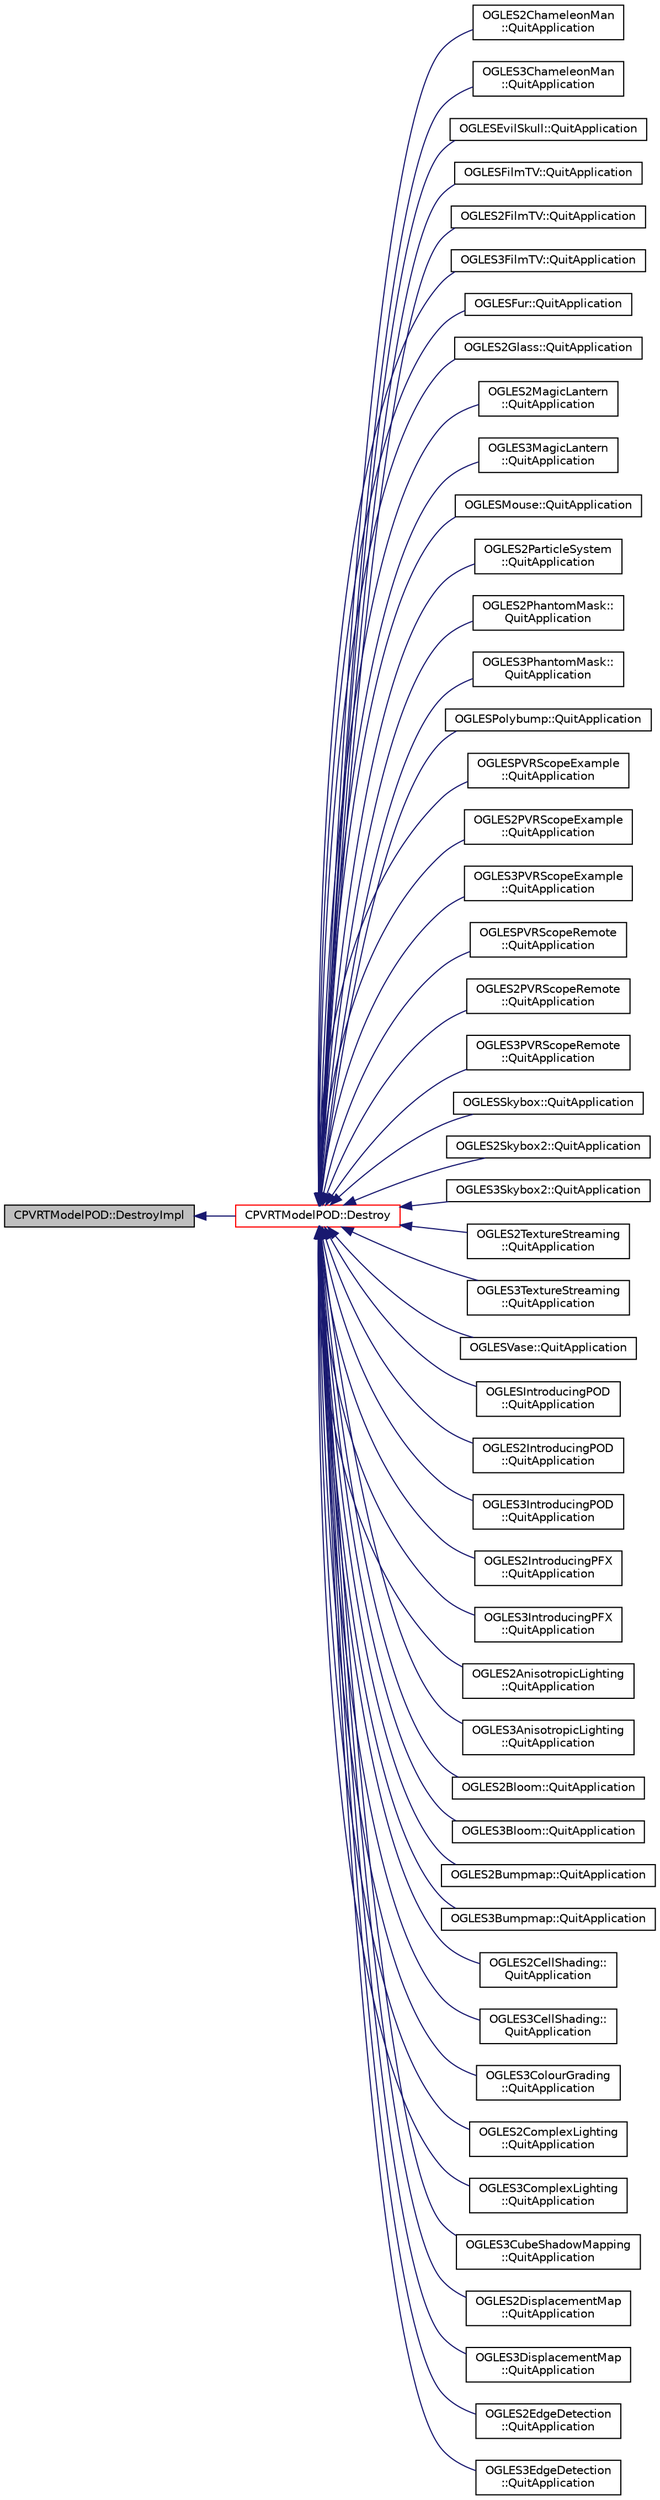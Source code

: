 digraph "CPVRTModelPOD::DestroyImpl"
{
  edge [fontname="Helvetica",fontsize="10",labelfontname="Helvetica",labelfontsize="10"];
  node [fontname="Helvetica",fontsize="10",shape=record];
  rankdir="LR";
  Node1 [label="CPVRTModelPOD::DestroyImpl",height=0.2,width=0.4,color="black", fillcolor="grey75", style="filled", fontcolor="black"];
  Node1 -> Node2 [dir="back",color="midnightblue",fontsize="10",style="solid",fontname="Helvetica"];
  Node2 [label="CPVRTModelPOD::Destroy",height=0.2,width=0.4,color="red", fillcolor="white", style="filled",URL="$class_c_p_v_r_t_model_p_o_d.html#a8a15860a44e4ad22d3c486e17e89226c",tooltip="Frees the memory allocated to store the scene in pScene. "];
  Node2 -> Node3 [dir="back",color="midnightblue",fontsize="10",style="solid",fontname="Helvetica"];
  Node3 [label="OGLES2ChameleonMan\l::QuitApplication",height=0.2,width=0.4,color="black", fillcolor="white", style="filled",URL="$class_o_g_l_e_s2_chameleon_man.html#a977ebc542d791f3dbd865834a1d0c59f"];
  Node2 -> Node4 [dir="back",color="midnightblue",fontsize="10",style="solid",fontname="Helvetica"];
  Node4 [label="OGLES3ChameleonMan\l::QuitApplication",height=0.2,width=0.4,color="black", fillcolor="white", style="filled",URL="$class_o_g_l_e_s3_chameleon_man.html#abfadb7b30e774ac5a49aefbd7b11cdcf"];
  Node2 -> Node5 [dir="back",color="midnightblue",fontsize="10",style="solid",fontname="Helvetica"];
  Node5 [label="OGLESEvilSkull::QuitApplication",height=0.2,width=0.4,color="black", fillcolor="white", style="filled",URL="$class_o_g_l_e_s_evil_skull.html#ac62a076de3d5710a7b2b3c290e6a22d1"];
  Node2 -> Node6 [dir="back",color="midnightblue",fontsize="10",style="solid",fontname="Helvetica"];
  Node6 [label="OGLESFilmTV::QuitApplication",height=0.2,width=0.4,color="black", fillcolor="white", style="filled",URL="$class_o_g_l_e_s_film_t_v.html#a66baee4b7ee87785d8f5350926c868b3"];
  Node2 -> Node7 [dir="back",color="midnightblue",fontsize="10",style="solid",fontname="Helvetica"];
  Node7 [label="OGLES2FilmTV::QuitApplication",height=0.2,width=0.4,color="black", fillcolor="white", style="filled",URL="$class_o_g_l_e_s2_film_t_v.html#ac4e67dc4c39a303be2ca9e353840c6bc"];
  Node2 -> Node8 [dir="back",color="midnightblue",fontsize="10",style="solid",fontname="Helvetica"];
  Node8 [label="OGLES3FilmTV::QuitApplication",height=0.2,width=0.4,color="black", fillcolor="white", style="filled",URL="$class_o_g_l_e_s3_film_t_v.html#af468481a46c426bdc2a5c369c137dd77"];
  Node2 -> Node9 [dir="back",color="midnightblue",fontsize="10",style="solid",fontname="Helvetica"];
  Node9 [label="OGLESFur::QuitApplication",height=0.2,width=0.4,color="black", fillcolor="white", style="filled",URL="$class_o_g_l_e_s_fur.html#a54b206488725868a6480bdbc6005f410"];
  Node2 -> Node10 [dir="back",color="midnightblue",fontsize="10",style="solid",fontname="Helvetica"];
  Node10 [label="OGLES2Glass::QuitApplication",height=0.2,width=0.4,color="black", fillcolor="white", style="filled",URL="$class_o_g_l_e_s2_glass.html#a231ba7562b07acb48bc3942fba0bdcf5"];
  Node2 -> Node11 [dir="back",color="midnightblue",fontsize="10",style="solid",fontname="Helvetica"];
  Node11 [label="OGLES2MagicLantern\l::QuitApplication",height=0.2,width=0.4,color="black", fillcolor="white", style="filled",URL="$class_o_g_l_e_s2_magic_lantern.html#aeb285d2635323cc8728dc2ca8556356b"];
  Node2 -> Node12 [dir="back",color="midnightblue",fontsize="10",style="solid",fontname="Helvetica"];
  Node12 [label="OGLES3MagicLantern\l::QuitApplication",height=0.2,width=0.4,color="black", fillcolor="white", style="filled",URL="$class_o_g_l_e_s3_magic_lantern.html#abcf4dd20b380e77bec2944a068660364"];
  Node2 -> Node13 [dir="back",color="midnightblue",fontsize="10",style="solid",fontname="Helvetica"];
  Node13 [label="OGLESMouse::QuitApplication",height=0.2,width=0.4,color="black", fillcolor="white", style="filled",URL="$class_o_g_l_e_s_mouse.html#acbd12070c78c1fa66f545fcb5311dbd4"];
  Node2 -> Node14 [dir="back",color="midnightblue",fontsize="10",style="solid",fontname="Helvetica"];
  Node14 [label="OGLES2ParticleSystem\l::QuitApplication",height=0.2,width=0.4,color="black", fillcolor="white", style="filled",URL="$class_o_g_l_e_s2_particle_system.html#afdda86d4fd891dfe24a6ac01422beefe"];
  Node2 -> Node15 [dir="back",color="midnightblue",fontsize="10",style="solid",fontname="Helvetica"];
  Node15 [label="OGLES2PhantomMask::\lQuitApplication",height=0.2,width=0.4,color="black", fillcolor="white", style="filled",URL="$class_o_g_l_e_s2_phantom_mask.html#a40bca6d8f3c2e8fc7d1b91999ba8f707"];
  Node2 -> Node16 [dir="back",color="midnightblue",fontsize="10",style="solid",fontname="Helvetica"];
  Node16 [label="OGLES3PhantomMask::\lQuitApplication",height=0.2,width=0.4,color="black", fillcolor="white", style="filled",URL="$class_o_g_l_e_s3_phantom_mask.html#a13bc395268b566c72039ed7989e4aea9"];
  Node2 -> Node17 [dir="back",color="midnightblue",fontsize="10",style="solid",fontname="Helvetica"];
  Node17 [label="OGLESPolybump::QuitApplication",height=0.2,width=0.4,color="black", fillcolor="white", style="filled",URL="$class_o_g_l_e_s_polybump.html#a62bacd78a96f6b7aa4eb2cd2aa33462e",tooltip="Quit the application. "];
  Node2 -> Node18 [dir="back",color="midnightblue",fontsize="10",style="solid",fontname="Helvetica"];
  Node18 [label="OGLESPVRScopeExample\l::QuitApplication",height=0.2,width=0.4,color="black", fillcolor="white", style="filled",URL="$class_o_g_l_e_s_p_v_r_scope_example.html#a0b40b3daf56b2a3015a9424a53d54d73"];
  Node2 -> Node19 [dir="back",color="midnightblue",fontsize="10",style="solid",fontname="Helvetica"];
  Node19 [label="OGLES2PVRScopeExample\l::QuitApplication",height=0.2,width=0.4,color="black", fillcolor="white", style="filled",URL="$class_o_g_l_e_s2_p_v_r_scope_example.html#a74a991b67e85c6009a6accd1844a4a4c"];
  Node2 -> Node20 [dir="back",color="midnightblue",fontsize="10",style="solid",fontname="Helvetica"];
  Node20 [label="OGLES3PVRScopeExample\l::QuitApplication",height=0.2,width=0.4,color="black", fillcolor="white", style="filled",URL="$class_o_g_l_e_s3_p_v_r_scope_example.html#a7b8e169e290b2390489dddd4955312f0"];
  Node2 -> Node21 [dir="back",color="midnightblue",fontsize="10",style="solid",fontname="Helvetica"];
  Node21 [label="OGLESPVRScopeRemote\l::QuitApplication",height=0.2,width=0.4,color="black", fillcolor="white", style="filled",URL="$class_o_g_l_e_s_p_v_r_scope_remote.html#a13f0c7f112787dcf970b6cb92dff5d55"];
  Node2 -> Node22 [dir="back",color="midnightblue",fontsize="10",style="solid",fontname="Helvetica"];
  Node22 [label="OGLES2PVRScopeRemote\l::QuitApplication",height=0.2,width=0.4,color="black", fillcolor="white", style="filled",URL="$class_o_g_l_e_s2_p_v_r_scope_remote.html#acc20778b733d71af5dfd3dd17da916a8"];
  Node2 -> Node23 [dir="back",color="midnightblue",fontsize="10",style="solid",fontname="Helvetica"];
  Node23 [label="OGLES3PVRScopeRemote\l::QuitApplication",height=0.2,width=0.4,color="black", fillcolor="white", style="filled",URL="$class_o_g_l_e_s3_p_v_r_scope_remote.html#a2b3ce284a025db54d2ce0261d325e1a4"];
  Node2 -> Node24 [dir="back",color="midnightblue",fontsize="10",style="solid",fontname="Helvetica"];
  Node24 [label="OGLESSkybox::QuitApplication",height=0.2,width=0.4,color="black", fillcolor="white", style="filled",URL="$class_o_g_l_e_s_skybox.html#a6b6af6fed34f4374e4adf10702cc21cd",tooltip="Quit the application. "];
  Node2 -> Node25 [dir="back",color="midnightblue",fontsize="10",style="solid",fontname="Helvetica"];
  Node25 [label="OGLES2Skybox2::QuitApplication",height=0.2,width=0.4,color="black", fillcolor="white", style="filled",URL="$class_o_g_l_e_s2_skybox2.html#aea8b89eba81f0d947289340b45fd5187"];
  Node2 -> Node26 [dir="back",color="midnightblue",fontsize="10",style="solid",fontname="Helvetica"];
  Node26 [label="OGLES3Skybox2::QuitApplication",height=0.2,width=0.4,color="black", fillcolor="white", style="filled",URL="$class_o_g_l_e_s3_skybox2.html#a3063bc3ff1826a9546bf5116df90437a"];
  Node2 -> Node27 [dir="back",color="midnightblue",fontsize="10",style="solid",fontname="Helvetica"];
  Node27 [label="OGLES2TextureStreaming\l::QuitApplication",height=0.2,width=0.4,color="black", fillcolor="white", style="filled",URL="$class_o_g_l_e_s2_texture_streaming.html#ab6d4afbff0424de71791bd3e60c34581"];
  Node2 -> Node28 [dir="back",color="midnightblue",fontsize="10",style="solid",fontname="Helvetica"];
  Node28 [label="OGLES3TextureStreaming\l::QuitApplication",height=0.2,width=0.4,color="black", fillcolor="white", style="filled",URL="$class_o_g_l_e_s3_texture_streaming.html#a978ba872db7be8af5c46629919946ae0"];
  Node2 -> Node29 [dir="back",color="midnightblue",fontsize="10",style="solid",fontname="Helvetica"];
  Node29 [label="OGLESVase::QuitApplication",height=0.2,width=0.4,color="black", fillcolor="white", style="filled",URL="$class_o_g_l_e_s_vase.html#a66eea1218d3e0c9b4d42fc130a32d461",tooltip="Quit the application. "];
  Node2 -> Node30 [dir="back",color="midnightblue",fontsize="10",style="solid",fontname="Helvetica"];
  Node30 [label="OGLESIntroducingPOD\l::QuitApplication",height=0.2,width=0.4,color="black", fillcolor="white", style="filled",URL="$class_o_g_l_e_s_introducing_p_o_d.html#a3d6c3b9133a02c4e1dc4dffbae96262b"];
  Node2 -> Node31 [dir="back",color="midnightblue",fontsize="10",style="solid",fontname="Helvetica"];
  Node31 [label="OGLES2IntroducingPOD\l::QuitApplication",height=0.2,width=0.4,color="black", fillcolor="white", style="filled",URL="$class_o_g_l_e_s2_introducing_p_o_d.html#a91bab486ef9ca77bc5ed830c4db5dd6c"];
  Node2 -> Node32 [dir="back",color="midnightblue",fontsize="10",style="solid",fontname="Helvetica"];
  Node32 [label="OGLES3IntroducingPOD\l::QuitApplication",height=0.2,width=0.4,color="black", fillcolor="white", style="filled",URL="$class_o_g_l_e_s3_introducing_p_o_d.html#aa8eabe74ef0ea7b0461ec537264a0ee8"];
  Node2 -> Node33 [dir="back",color="midnightblue",fontsize="10",style="solid",fontname="Helvetica"];
  Node33 [label="OGLES2IntroducingPFX\l::QuitApplication",height=0.2,width=0.4,color="black", fillcolor="white", style="filled",URL="$class_o_g_l_e_s2_introducing_p_f_x.html#a929a28c17daeec863620ab0f53e94f77"];
  Node2 -> Node34 [dir="back",color="midnightblue",fontsize="10",style="solid",fontname="Helvetica"];
  Node34 [label="OGLES3IntroducingPFX\l::QuitApplication",height=0.2,width=0.4,color="black", fillcolor="white", style="filled",URL="$class_o_g_l_e_s3_introducing_p_f_x.html#afba6db34e67d136e6fb14e578069a022"];
  Node2 -> Node35 [dir="back",color="midnightblue",fontsize="10",style="solid",fontname="Helvetica"];
  Node35 [label="OGLES2AnisotropicLighting\l::QuitApplication",height=0.2,width=0.4,color="black", fillcolor="white", style="filled",URL="$class_o_g_l_e_s2_anisotropic_lighting.html#aa22804478db9b456406dd77c05f7beaf"];
  Node2 -> Node36 [dir="back",color="midnightblue",fontsize="10",style="solid",fontname="Helvetica"];
  Node36 [label="OGLES3AnisotropicLighting\l::QuitApplication",height=0.2,width=0.4,color="black", fillcolor="white", style="filled",URL="$class_o_g_l_e_s3_anisotropic_lighting.html#af49919f98f23358732a1b580e420127f"];
  Node2 -> Node37 [dir="back",color="midnightblue",fontsize="10",style="solid",fontname="Helvetica"];
  Node37 [label="OGLES2Bloom::QuitApplication",height=0.2,width=0.4,color="black", fillcolor="white", style="filled",URL="$class_o_g_l_e_s2_bloom.html#a3c4306c52a9c34807174b570482de5c2"];
  Node2 -> Node38 [dir="back",color="midnightblue",fontsize="10",style="solid",fontname="Helvetica"];
  Node38 [label="OGLES3Bloom::QuitApplication",height=0.2,width=0.4,color="black", fillcolor="white", style="filled",URL="$class_o_g_l_e_s3_bloom.html#a2d38997f9264c8df61f37c84f5357e78"];
  Node2 -> Node39 [dir="back",color="midnightblue",fontsize="10",style="solid",fontname="Helvetica"];
  Node39 [label="OGLES2Bumpmap::QuitApplication",height=0.2,width=0.4,color="black", fillcolor="white", style="filled",URL="$class_o_g_l_e_s2_bumpmap.html#a7f0876d9df689141c9c27899c5d199cf"];
  Node2 -> Node40 [dir="back",color="midnightblue",fontsize="10",style="solid",fontname="Helvetica"];
  Node40 [label="OGLES3Bumpmap::QuitApplication",height=0.2,width=0.4,color="black", fillcolor="white", style="filled",URL="$class_o_g_l_e_s3_bumpmap.html#a66deccaa504a1090b3e389f55c9ae9eb"];
  Node2 -> Node41 [dir="back",color="midnightblue",fontsize="10",style="solid",fontname="Helvetica"];
  Node41 [label="OGLES2CellShading::\lQuitApplication",height=0.2,width=0.4,color="black", fillcolor="white", style="filled",URL="$class_o_g_l_e_s2_cell_shading.html#a11eb74773ce02078940affd3a91552c7"];
  Node2 -> Node42 [dir="back",color="midnightblue",fontsize="10",style="solid",fontname="Helvetica"];
  Node42 [label="OGLES3CellShading::\lQuitApplication",height=0.2,width=0.4,color="black", fillcolor="white", style="filled",URL="$class_o_g_l_e_s3_cell_shading.html#a2834e0dc702acfc66012728d635eee53"];
  Node2 -> Node43 [dir="back",color="midnightblue",fontsize="10",style="solid",fontname="Helvetica"];
  Node43 [label="OGLES3ColourGrading\l::QuitApplication",height=0.2,width=0.4,color="black", fillcolor="white", style="filled",URL="$class_o_g_l_e_s3_colour_grading.html#a925a41971dd1fbf41284a17dd0c195f6"];
  Node2 -> Node44 [dir="back",color="midnightblue",fontsize="10",style="solid",fontname="Helvetica"];
  Node44 [label="OGLES2ComplexLighting\l::QuitApplication",height=0.2,width=0.4,color="black", fillcolor="white", style="filled",URL="$class_o_g_l_e_s2_complex_lighting.html#a49edebe26e9b911dcde4d6bc5c103c53"];
  Node2 -> Node45 [dir="back",color="midnightblue",fontsize="10",style="solid",fontname="Helvetica"];
  Node45 [label="OGLES3ComplexLighting\l::QuitApplication",height=0.2,width=0.4,color="black", fillcolor="white", style="filled",URL="$class_o_g_l_e_s3_complex_lighting.html#a6155f22059606315a72d554b781c944c"];
  Node2 -> Node46 [dir="back",color="midnightblue",fontsize="10",style="solid",fontname="Helvetica"];
  Node46 [label="OGLES3CubeShadowMapping\l::QuitApplication",height=0.2,width=0.4,color="black", fillcolor="white", style="filled",URL="$class_o_g_l_e_s3_cube_shadow_mapping.html#aa85150e70e932b50b2b1f6f0ae9aa494"];
  Node2 -> Node47 [dir="back",color="midnightblue",fontsize="10",style="solid",fontname="Helvetica"];
  Node47 [label="OGLES2DisplacementMap\l::QuitApplication",height=0.2,width=0.4,color="black", fillcolor="white", style="filled",URL="$class_o_g_l_e_s2_displacement_map.html#a94ce2ba3736cbcb67f4413317d3e65f4"];
  Node2 -> Node48 [dir="back",color="midnightblue",fontsize="10",style="solid",fontname="Helvetica"];
  Node48 [label="OGLES3DisplacementMap\l::QuitApplication",height=0.2,width=0.4,color="black", fillcolor="white", style="filled",URL="$class_o_g_l_e_s3_displacement_map.html#af4a9799cc20966da8b623aeca709583d"];
  Node2 -> Node49 [dir="back",color="midnightblue",fontsize="10",style="solid",fontname="Helvetica"];
  Node49 [label="OGLES2EdgeDetection\l::QuitApplication",height=0.2,width=0.4,color="black", fillcolor="white", style="filled",URL="$class_o_g_l_e_s2_edge_detection.html#ae629967d030d56ab7ce5b77d30164016"];
  Node2 -> Node50 [dir="back",color="midnightblue",fontsize="10",style="solid",fontname="Helvetica"];
  Node50 [label="OGLES3EdgeDetection\l::QuitApplication",height=0.2,width=0.4,color="black", fillcolor="white", style="filled",URL="$class_o_g_l_e_s3_edge_detection.html#a481104177a7253d45ae38dde767dee5c"];
}
